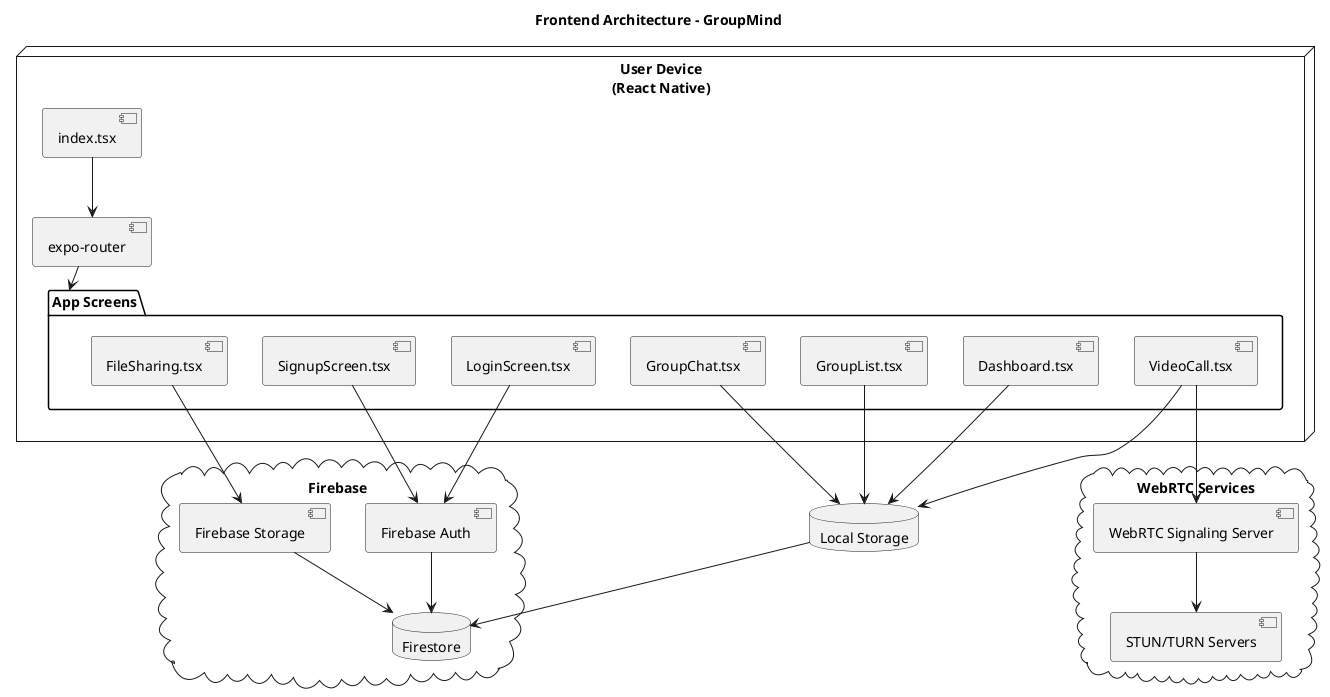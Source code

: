 @startuml Frontend Architecture
title Frontend Architecture - GroupMind

node "User Device\n(React Native)" {
  [index.tsx] --> [expo-router]
  [expo-router] --> [App Screens]
}

package "App Screens" {
  [LoginScreen.tsx]
  [SignupScreen.tsx]
  [Dashboard.tsx]
  [GroupList.tsx]
  [GroupChat.tsx]
  [VideoCall.tsx]
  [FileSharing.tsx]
}

cloud "Firebase" {
  database "Firestore"
  [Firebase Auth]
  [Firebase Storage]
}

cloud "WebRTC Services" {
  [WebRTC Signaling Server]
  [STUN/TURN Servers]
}

' Represent localstorage as a database symbol on the user device
database "Local Storage" as localstorage

' Firebase connections
[LoginScreen.tsx] --> [Firebase Auth]
[SignupScreen.tsx] --> [Firebase Auth]
[FileSharing.tsx] --> [Firebase Storage]

' Screens interacting with localstorage
[Dashboard.tsx] --> localstorage
[GroupList.tsx] --> localstorage
[GroupChat.tsx] --> localstorage
[VideoCall.tsx] --> localstorage

localstorage --> Firestore
[Firebase Auth] --> Firestore
[Firebase Storage] --> Firestore

' WebRTC connections
[VideoCall.tsx] --> [WebRTC Signaling Server]
[WebRTC Signaling Server] --> [STUN/TURN Servers]

@enduml
